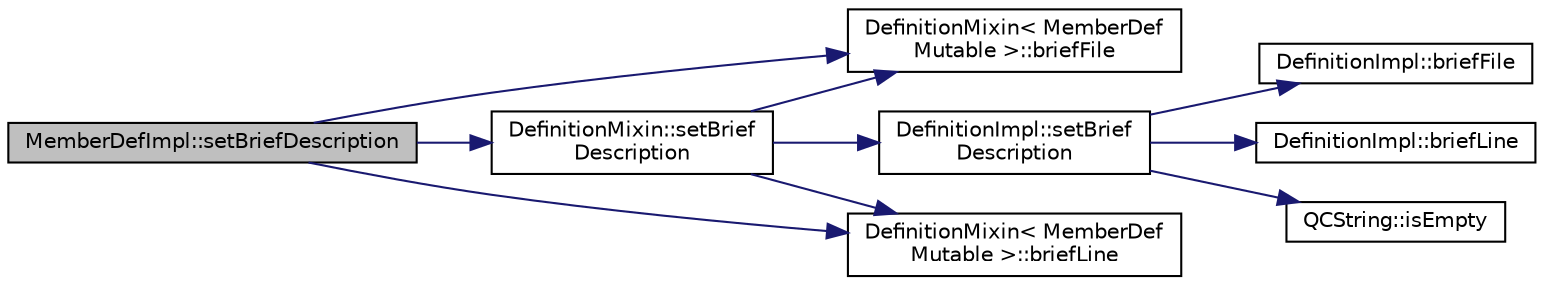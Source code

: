 digraph "MemberDefImpl::setBriefDescription"
{
 // LATEX_PDF_SIZE
  edge [fontname="Helvetica",fontsize="10",labelfontname="Helvetica",labelfontsize="10"];
  node [fontname="Helvetica",fontsize="10",shape=record];
  rankdir="LR";
  Node1 [label="MemberDefImpl::setBriefDescription",height=0.2,width=0.4,color="black", fillcolor="grey75", style="filled", fontcolor="black",tooltip=" "];
  Node1 -> Node2 [color="midnightblue",fontsize="10",style="solid",fontname="Helvetica"];
  Node2 [label="DefinitionMixin\< MemberDef\lMutable \>::briefFile",height=0.2,width=0.4,color="black", fillcolor="white", style="filled",URL="$classDefinitionMixin.html#a2276aefa7025a419a0ffe2149958d23d",tooltip=" "];
  Node1 -> Node3 [color="midnightblue",fontsize="10",style="solid",fontname="Helvetica"];
  Node3 [label="DefinitionMixin\< MemberDef\lMutable \>::briefLine",height=0.2,width=0.4,color="black", fillcolor="white", style="filled",URL="$classDefinitionMixin.html#a1899eaa3e278b3fd061814cfe1b6c83d",tooltip=" "];
  Node1 -> Node4 [color="midnightblue",fontsize="10",style="solid",fontname="Helvetica"];
  Node4 [label="DefinitionMixin::setBrief\lDescription",height=0.2,width=0.4,color="black", fillcolor="white", style="filled",URL="$classDefinitionMixin.html#ae7e97fa47aa3368149d8e0a9f492f2e3",tooltip=" "];
  Node4 -> Node2 [color="midnightblue",fontsize="10",style="solid",fontname="Helvetica"];
  Node4 -> Node3 [color="midnightblue",fontsize="10",style="solid",fontname="Helvetica"];
  Node4 -> Node5 [color="midnightblue",fontsize="10",style="solid",fontname="Helvetica"];
  Node5 [label="DefinitionImpl::setBrief\lDescription",height=0.2,width=0.4,color="black", fillcolor="white", style="filled",URL="$classDefinitionImpl.html#aa143df64f11eae89ec87066a67e0593f",tooltip=" "];
  Node5 -> Node6 [color="midnightblue",fontsize="10",style="solid",fontname="Helvetica"];
  Node6 [label="DefinitionImpl::briefFile",height=0.2,width=0.4,color="black", fillcolor="white", style="filled",URL="$classDefinitionImpl.html#aa59f5a2e9006a617d1a99c89ac9304b2",tooltip=" "];
  Node5 -> Node7 [color="midnightblue",fontsize="10",style="solid",fontname="Helvetica"];
  Node7 [label="DefinitionImpl::briefLine",height=0.2,width=0.4,color="black", fillcolor="white", style="filled",URL="$classDefinitionImpl.html#a361677b66bf12702586b1ebb02ba057c",tooltip=" "];
  Node5 -> Node8 [color="midnightblue",fontsize="10",style="solid",fontname="Helvetica"];
  Node8 [label="QCString::isEmpty",height=0.2,width=0.4,color="black", fillcolor="white", style="filled",URL="$classQCString.html#a621c4090d69ad7d05ef8e5234376c3d8",tooltip=" "];
}
